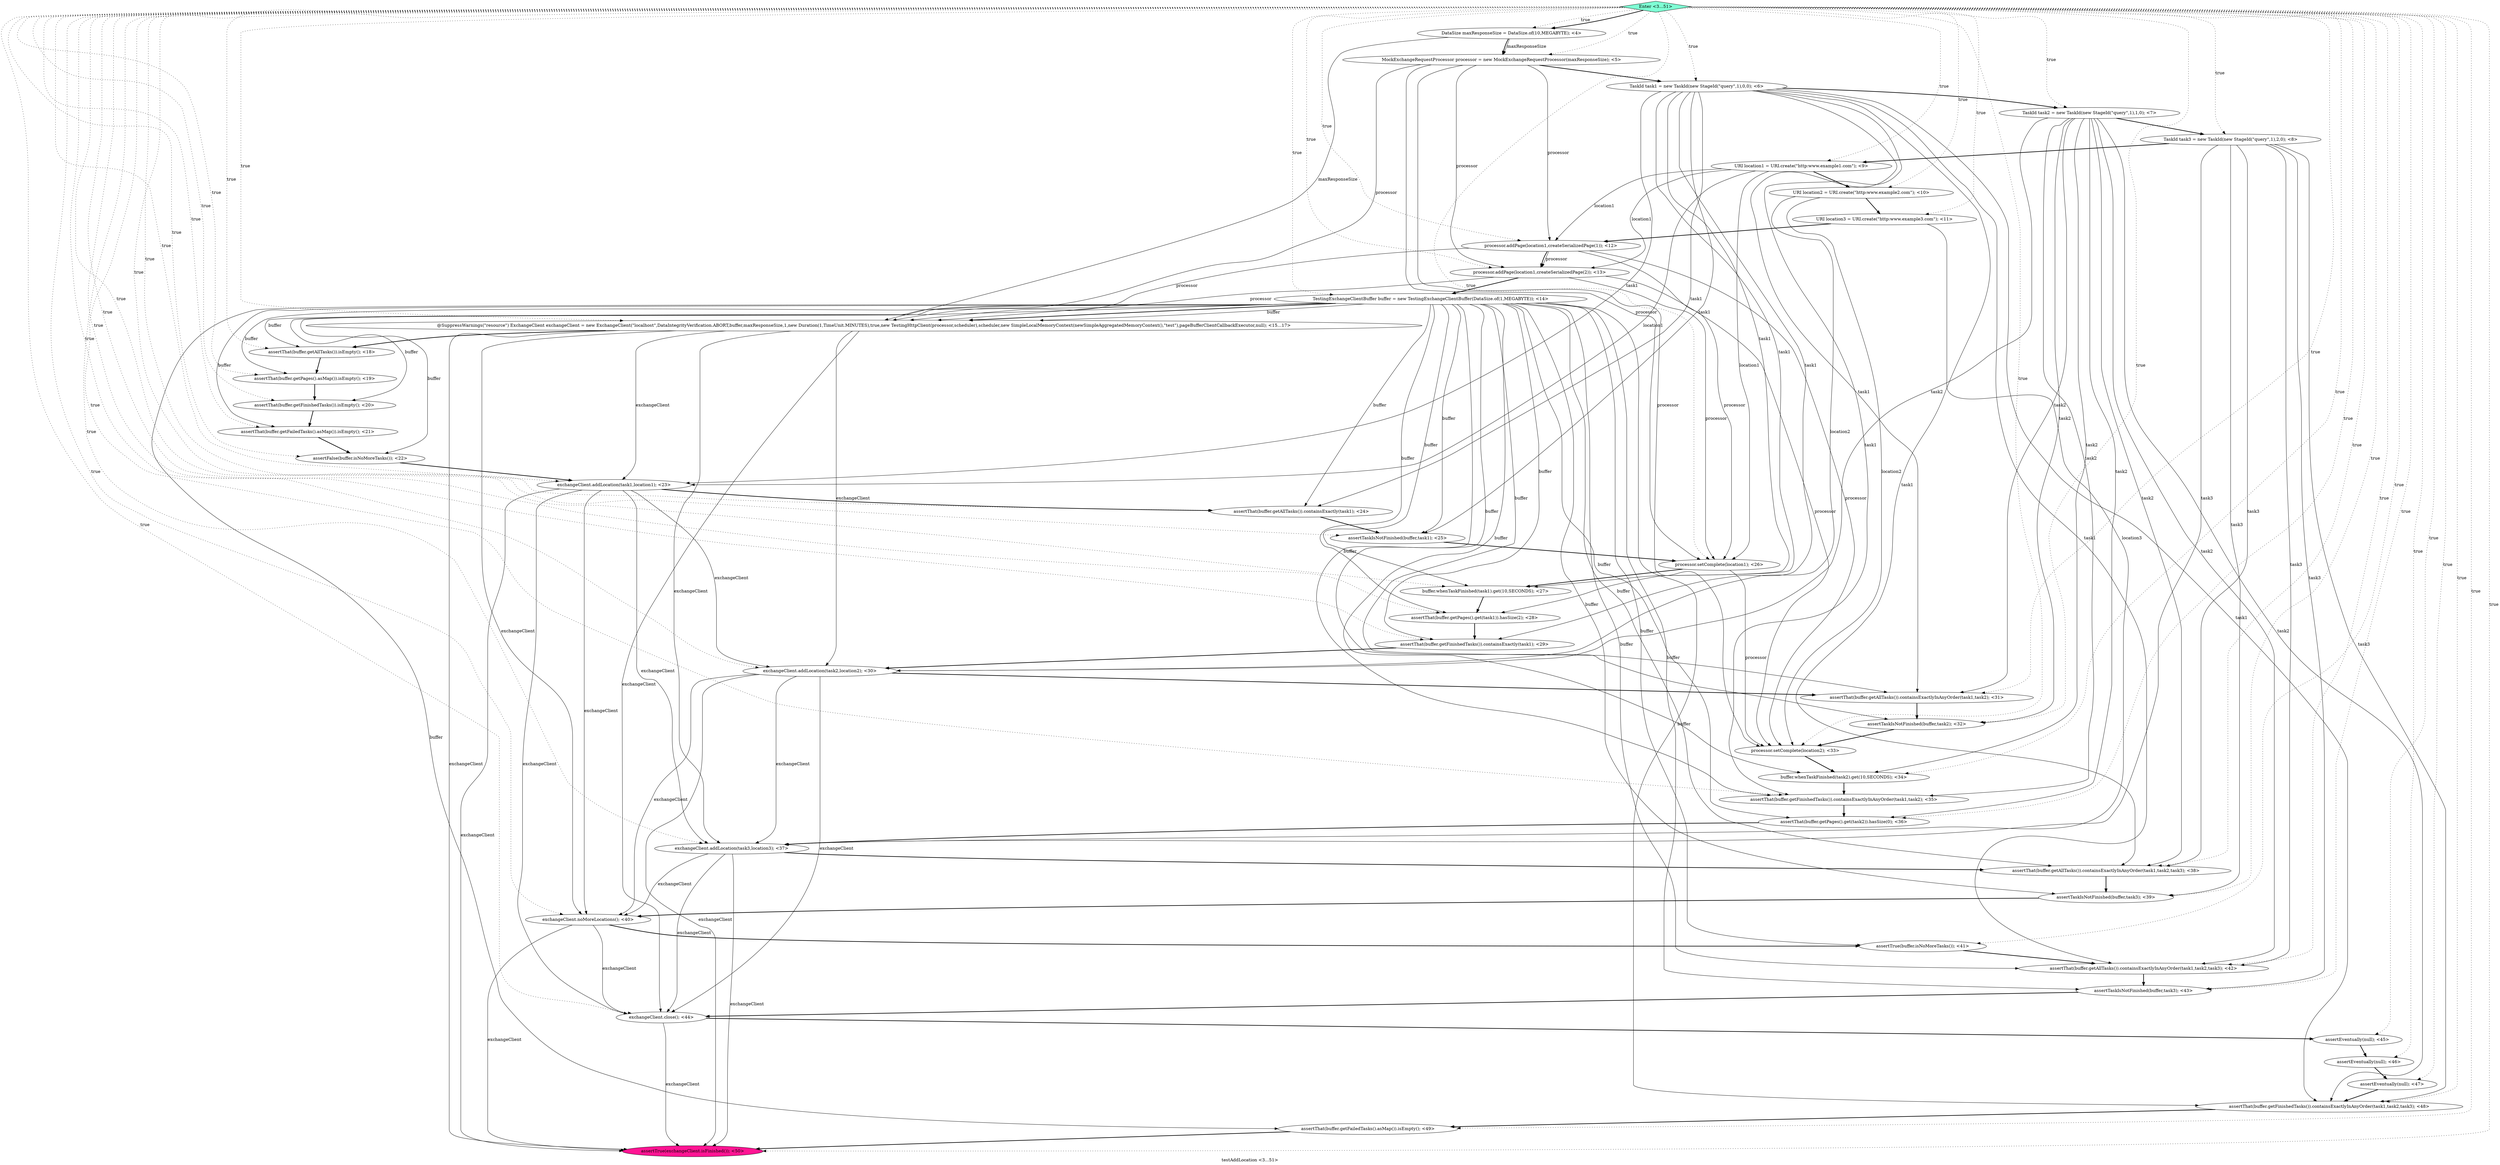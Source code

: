 digraph PDG {
label = "testAddLocation <3...51>";
0.42 [style = filled, label = "assertThat(buffer.getFinishedTasks()).containsExactlyInAnyOrder(task1,task2,task3); <48>", fillcolor = white, shape = ellipse];
0.44 [style = filled, label = "assertTrue(exchangeClient.isFinished()); <50>", fillcolor = deeppink, shape = ellipse];
0.5 [style = filled, label = "URI location1 = URI.create(\"http:www.example1.com\"); <9>", fillcolor = white, shape = ellipse];
0.33 [style = filled, label = "assertTaskIsNotFinished(buffer,task3); <39>", fillcolor = white, shape = ellipse];
0.0 [style = filled, label = "DataSize maxResponseSize = DataSize.of(10,MEGABYTE); <4>", fillcolor = white, shape = ellipse];
0.6 [style = filled, label = "URI location2 = URI.create(\"http:www.example2.com\"); <10>", fillcolor = white, shape = ellipse];
0.19 [style = filled, label = "assertTaskIsNotFinished(buffer,task1); <25>", fillcolor = white, shape = ellipse];
0.21 [style = filled, label = "buffer.whenTaskFinished(task1).get(10,SECONDS); <27>", fillcolor = white, shape = ellipse];
0.20 [style = filled, label = "processor.setComplete(location1); <26>", fillcolor = white, shape = ellipse];
0.11 [style = filled, label = "@SuppressWarnings(\"resource\") ExchangeClient exchangeClient = new ExchangeClient(\"localhost\",DataIntegrityVerification.ABORT,buffer,maxResponseSize,1,new Duration(1,TimeUnit.MINUTES),true,new TestingHttpClient(processor,scheduler),scheduler,new SimpleLocalMemoryContext(newSimpleAggregatedMemoryContext(),\"test\"),pageBufferClientCallbackExecutor,null); <15...17>", fillcolor = white, shape = ellipse];
0.9 [style = filled, label = "processor.addPage(location1,createSerializedPage(2)); <13>", fillcolor = white, shape = ellipse];
0.38 [style = filled, label = "exchangeClient.close(); <44>", fillcolor = white, shape = ellipse];
0.39 [style = filled, label = "assertEventually(null); <45>", fillcolor = white, shape = ellipse];
0.24 [style = filled, label = "exchangeClient.addLocation(task2,location2); <30>", fillcolor = white, shape = ellipse];
0.1 [style = filled, label = "MockExchangeRequestProcessor processor = new MockExchangeRequestProcessor(maxResponseSize); <5>", fillcolor = white, shape = ellipse];
0.35 [style = filled, label = "assertTrue(buffer.isNoMoreTasks()); <41>", fillcolor = white, shape = ellipse];
0.13 [style = filled, label = "assertThat(buffer.getPages().asMap()).isEmpty(); <19>", fillcolor = white, shape = ellipse];
0.36 [style = filled, label = "assertThat(buffer.getAllTasks()).containsExactlyInAnyOrder(task1,task2,task3); <42>", fillcolor = white, shape = ellipse];
0.29 [style = filled, label = "assertThat(buffer.getFinishedTasks()).containsExactlyInAnyOrder(task1,task2); <35>", fillcolor = white, shape = ellipse];
0.41 [style = filled, label = "assertEventually(null); <47>", fillcolor = white, shape = ellipse];
0.28 [style = filled, label = "buffer.whenTaskFinished(task2).get(10,SECONDS); <34>", fillcolor = white, shape = ellipse];
0.27 [style = filled, label = "processor.setComplete(location2); <33>", fillcolor = white, shape = ellipse];
0.12 [style = filled, label = "assertThat(buffer.getAllTasks()).isEmpty(); <18>", fillcolor = white, shape = ellipse];
0.25 [style = filled, label = "assertThat(buffer.getAllTasks()).containsExactlyInAnyOrder(task1,task2); <31>", fillcolor = white, shape = ellipse];
0.37 [style = filled, label = "assertTaskIsNotFinished(buffer,task3); <43>", fillcolor = white, shape = ellipse];
0.40 [style = filled, label = "assertEventually(null); <46>", fillcolor = white, shape = ellipse];
0.45 [style = filled, label = "Enter <3...51>", fillcolor = aquamarine, shape = diamond];
0.7 [style = filled, label = "URI location3 = URI.create(\"http:www.example3.com\"); <11>", fillcolor = white, shape = ellipse];
0.16 [style = filled, label = "assertFalse(buffer.isNoMoreTasks()); <22>", fillcolor = white, shape = ellipse];
0.2 [style = filled, label = "TaskId task1 = new TaskId(new StageId(\"query\",1),0,0); <6>", fillcolor = white, shape = ellipse];
0.15 [style = filled, label = "assertThat(buffer.getFailedTasks().asMap()).isEmpty(); <21>", fillcolor = white, shape = ellipse];
0.18 [style = filled, label = "assertThat(buffer.getAllTasks()).containsExactly(task1); <24>", fillcolor = white, shape = ellipse];
0.4 [style = filled, label = "TaskId task3 = new TaskId(new StageId(\"query\",1),2,0); <8>", fillcolor = white, shape = ellipse];
0.30 [style = filled, label = "assertThat(buffer.getPages().get(task2)).hasSize(0); <36>", fillcolor = white, shape = ellipse];
0.31 [style = filled, label = "exchangeClient.addLocation(task3,location3); <37>", fillcolor = white, shape = ellipse];
0.26 [style = filled, label = "assertTaskIsNotFinished(buffer,task2); <32>", fillcolor = white, shape = ellipse];
0.8 [style = filled, label = "processor.addPage(location1,createSerializedPage(1)); <12>", fillcolor = white, shape = ellipse];
0.22 [style = filled, label = "assertThat(buffer.getPages().get(task1)).hasSize(2); <28>", fillcolor = white, shape = ellipse];
0.23 [style = filled, label = "assertThat(buffer.getFinishedTasks()).containsExactly(task1); <29>", fillcolor = white, shape = ellipse];
0.14 [style = filled, label = "assertThat(buffer.getFinishedTasks()).isEmpty(); <20>", fillcolor = white, shape = ellipse];
0.17 [style = filled, label = "exchangeClient.addLocation(task1,location1); <23>", fillcolor = white, shape = ellipse];
0.32 [style = filled, label = "assertThat(buffer.getAllTasks()).containsExactlyInAnyOrder(task1,task2,task3); <38>", fillcolor = white, shape = ellipse];
0.10 [style = filled, label = "TestingExchangeClientBuffer buffer = new TestingExchangeClientBuffer(DataSize.of(1,MEGABYTE)); <14>", fillcolor = white, shape = ellipse];
0.34 [style = filled, label = "exchangeClient.noMoreLocations(); <40>", fillcolor = white, shape = ellipse];
0.43 [style = filled, label = "assertThat(buffer.getFailedTasks().asMap()).isEmpty(); <49>", fillcolor = white, shape = ellipse];
0.3 [style = filled, label = "TaskId task2 = new TaskId(new StageId(\"query\",1),1,0); <7>", fillcolor = white, shape = ellipse];
0.0 -> 0.1 [style = solid, label="maxResponseSize"];
0.0 -> 0.1 [style = bold, label=""];
0.0 -> 0.11 [style = solid, label="maxResponseSize"];
0.1 -> 0.2 [style = bold, label=""];
0.1 -> 0.8 [style = solid, label="processor"];
0.1 -> 0.9 [style = solid, label="processor"];
0.1 -> 0.11 [style = solid, label="processor"];
0.1 -> 0.20 [style = solid, label="processor"];
0.1 -> 0.27 [style = solid, label="processor"];
0.2 -> 0.3 [style = bold, label=""];
0.2 -> 0.17 [style = solid, label="task1"];
0.2 -> 0.18 [style = solid, label="task1"];
0.2 -> 0.19 [style = solid, label="task1"];
0.2 -> 0.21 [style = solid, label="task1"];
0.2 -> 0.22 [style = solid, label="task1"];
0.2 -> 0.23 [style = solid, label="task1"];
0.2 -> 0.25 [style = solid, label="task1"];
0.2 -> 0.29 [style = solid, label="task1"];
0.2 -> 0.32 [style = solid, label="task1"];
0.2 -> 0.36 [style = solid, label="task1"];
0.2 -> 0.42 [style = solid, label="task1"];
0.3 -> 0.4 [style = bold, label=""];
0.3 -> 0.24 [style = solid, label="task2"];
0.3 -> 0.25 [style = solid, label="task2"];
0.3 -> 0.26 [style = solid, label="task2"];
0.3 -> 0.28 [style = solid, label="task2"];
0.3 -> 0.29 [style = solid, label="task2"];
0.3 -> 0.30 [style = solid, label="task2"];
0.3 -> 0.32 [style = solid, label="task2"];
0.3 -> 0.36 [style = solid, label="task2"];
0.3 -> 0.42 [style = solid, label="task2"];
0.4 -> 0.5 [style = bold, label=""];
0.4 -> 0.31 [style = solid, label="task3"];
0.4 -> 0.32 [style = solid, label="task3"];
0.4 -> 0.33 [style = solid, label="task3"];
0.4 -> 0.36 [style = solid, label="task3"];
0.4 -> 0.37 [style = solid, label="task3"];
0.4 -> 0.42 [style = solid, label="task3"];
0.5 -> 0.6 [style = bold, label=""];
0.5 -> 0.8 [style = solid, label="location1"];
0.5 -> 0.9 [style = solid, label="location1"];
0.5 -> 0.17 [style = solid, label="location1"];
0.5 -> 0.20 [style = solid, label="location1"];
0.6 -> 0.7 [style = bold, label=""];
0.6 -> 0.24 [style = solid, label="location2"];
0.6 -> 0.27 [style = solid, label="location2"];
0.7 -> 0.8 [style = bold, label=""];
0.7 -> 0.31 [style = solid, label="location3"];
0.8 -> 0.9 [style = solid, label="processor"];
0.8 -> 0.9 [style = bold, label=""];
0.8 -> 0.11 [style = solid, label="processor"];
0.8 -> 0.20 [style = solid, label="processor"];
0.8 -> 0.27 [style = solid, label="processor"];
0.9 -> 0.10 [style = bold, label=""];
0.9 -> 0.11 [style = solid, label="processor"];
0.9 -> 0.20 [style = solid, label="processor"];
0.9 -> 0.27 [style = solid, label="processor"];
0.10 -> 0.11 [style = solid, label="buffer"];
0.10 -> 0.11 [style = bold, label=""];
0.10 -> 0.12 [style = solid, label="buffer"];
0.10 -> 0.13 [style = solid, label="buffer"];
0.10 -> 0.14 [style = solid, label="buffer"];
0.10 -> 0.15 [style = solid, label="buffer"];
0.10 -> 0.16 [style = solid, label="buffer"];
0.10 -> 0.18 [style = solid, label="buffer"];
0.10 -> 0.19 [style = solid, label="buffer"];
0.10 -> 0.21 [style = solid, label="buffer"];
0.10 -> 0.22 [style = solid, label="buffer"];
0.10 -> 0.23 [style = solid, label="buffer"];
0.10 -> 0.25 [style = solid, label="buffer"];
0.10 -> 0.26 [style = solid, label="buffer"];
0.10 -> 0.28 [style = solid, label="buffer"];
0.10 -> 0.29 [style = solid, label="buffer"];
0.10 -> 0.30 [style = solid, label="buffer"];
0.10 -> 0.32 [style = solid, label="buffer"];
0.10 -> 0.33 [style = solid, label="buffer"];
0.10 -> 0.35 [style = solid, label="buffer"];
0.10 -> 0.36 [style = solid, label="buffer"];
0.10 -> 0.37 [style = solid, label="buffer"];
0.10 -> 0.42 [style = solid, label="buffer"];
0.10 -> 0.43 [style = solid, label="buffer"];
0.11 -> 0.12 [style = bold, label=""];
0.11 -> 0.17 [style = solid, label="exchangeClient"];
0.11 -> 0.24 [style = solid, label="exchangeClient"];
0.11 -> 0.31 [style = solid, label="exchangeClient"];
0.11 -> 0.34 [style = solid, label="exchangeClient"];
0.11 -> 0.38 [style = solid, label="exchangeClient"];
0.11 -> 0.44 [style = solid, label="exchangeClient"];
0.12 -> 0.13 [style = bold, label=""];
0.13 -> 0.14 [style = bold, label=""];
0.14 -> 0.15 [style = bold, label=""];
0.15 -> 0.16 [style = bold, label=""];
0.16 -> 0.17 [style = bold, label=""];
0.17 -> 0.18 [style = bold, label=""];
0.17 -> 0.24 [style = solid, label="exchangeClient"];
0.17 -> 0.31 [style = solid, label="exchangeClient"];
0.17 -> 0.34 [style = solid, label="exchangeClient"];
0.17 -> 0.38 [style = solid, label="exchangeClient"];
0.17 -> 0.44 [style = solid, label="exchangeClient"];
0.18 -> 0.19 [style = bold, label=""];
0.19 -> 0.20 [style = bold, label=""];
0.20 -> 0.21 [style = bold, label=""];
0.20 -> 0.27 [style = solid, label="processor"];
0.21 -> 0.22 [style = bold, label=""];
0.22 -> 0.23 [style = bold, label=""];
0.23 -> 0.24 [style = bold, label=""];
0.24 -> 0.25 [style = bold, label=""];
0.24 -> 0.31 [style = solid, label="exchangeClient"];
0.24 -> 0.34 [style = solid, label="exchangeClient"];
0.24 -> 0.38 [style = solid, label="exchangeClient"];
0.24 -> 0.44 [style = solid, label="exchangeClient"];
0.25 -> 0.26 [style = bold, label=""];
0.26 -> 0.27 [style = bold, label=""];
0.27 -> 0.28 [style = bold, label=""];
0.28 -> 0.29 [style = bold, label=""];
0.29 -> 0.30 [style = bold, label=""];
0.30 -> 0.31 [style = bold, label=""];
0.31 -> 0.32 [style = bold, label=""];
0.31 -> 0.34 [style = solid, label="exchangeClient"];
0.31 -> 0.38 [style = solid, label="exchangeClient"];
0.31 -> 0.44 [style = solid, label="exchangeClient"];
0.32 -> 0.33 [style = bold, label=""];
0.33 -> 0.34 [style = bold, label=""];
0.34 -> 0.35 [style = bold, label=""];
0.34 -> 0.38 [style = solid, label="exchangeClient"];
0.34 -> 0.44 [style = solid, label="exchangeClient"];
0.35 -> 0.36 [style = bold, label=""];
0.36 -> 0.37 [style = bold, label=""];
0.37 -> 0.38 [style = bold, label=""];
0.38 -> 0.39 [style = bold, label=""];
0.38 -> 0.44 [style = solid, label="exchangeClient"];
0.39 -> 0.40 [style = bold, label=""];
0.40 -> 0.41 [style = bold, label=""];
0.41 -> 0.42 [style = bold, label=""];
0.42 -> 0.43 [style = bold, label=""];
0.43 -> 0.44 [style = bold, label=""];
0.45 -> 0.0 [style = dotted, label="true"];
0.45 -> 0.0 [style = bold, label=""];
0.45 -> 0.1 [style = dotted, label="true"];
0.45 -> 0.2 [style = dotted, label="true"];
0.45 -> 0.3 [style = dotted, label="true"];
0.45 -> 0.4 [style = dotted, label="true"];
0.45 -> 0.5 [style = dotted, label="true"];
0.45 -> 0.6 [style = dotted, label="true"];
0.45 -> 0.7 [style = dotted, label="true"];
0.45 -> 0.8 [style = dotted, label="true"];
0.45 -> 0.9 [style = dotted, label="true"];
0.45 -> 0.10 [style = dotted, label="true"];
0.45 -> 0.11 [style = dotted, label="true"];
0.45 -> 0.12 [style = dotted, label="true"];
0.45 -> 0.13 [style = dotted, label="true"];
0.45 -> 0.14 [style = dotted, label="true"];
0.45 -> 0.15 [style = dotted, label="true"];
0.45 -> 0.16 [style = dotted, label="true"];
0.45 -> 0.17 [style = dotted, label="true"];
0.45 -> 0.18 [style = dotted, label="true"];
0.45 -> 0.19 [style = dotted, label="true"];
0.45 -> 0.20 [style = dotted, label="true"];
0.45 -> 0.21 [style = dotted, label="true"];
0.45 -> 0.22 [style = dotted, label="true"];
0.45 -> 0.23 [style = dotted, label="true"];
0.45 -> 0.24 [style = dotted, label="true"];
0.45 -> 0.25 [style = dotted, label="true"];
0.45 -> 0.26 [style = dotted, label="true"];
0.45 -> 0.27 [style = dotted, label="true"];
0.45 -> 0.28 [style = dotted, label="true"];
0.45 -> 0.29 [style = dotted, label="true"];
0.45 -> 0.30 [style = dotted, label="true"];
0.45 -> 0.31 [style = dotted, label="true"];
0.45 -> 0.32 [style = dotted, label="true"];
0.45 -> 0.33 [style = dotted, label="true"];
0.45 -> 0.34 [style = dotted, label="true"];
0.45 -> 0.35 [style = dotted, label="true"];
0.45 -> 0.36 [style = dotted, label="true"];
0.45 -> 0.37 [style = dotted, label="true"];
0.45 -> 0.38 [style = dotted, label="true"];
0.45 -> 0.39 [style = dotted, label="true"];
0.45 -> 0.40 [style = dotted, label="true"];
0.45 -> 0.41 [style = dotted, label="true"];
0.45 -> 0.42 [style = dotted, label="true"];
0.45 -> 0.43 [style = dotted, label="true"];
0.45 -> 0.44 [style = dotted, label="true"];
}
